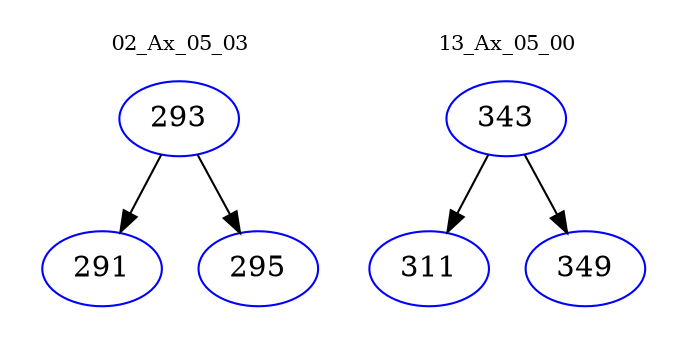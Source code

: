 digraph{
subgraph cluster_0 {
color = white
label = "02_Ax_05_03";
fontsize=10;
T0_293 [label="293", color="blue"]
T0_293 -> T0_291 [color="black"]
T0_291 [label="291", color="blue"]
T0_293 -> T0_295 [color="black"]
T0_295 [label="295", color="blue"]
}
subgraph cluster_1 {
color = white
label = "13_Ax_05_00";
fontsize=10;
T1_343 [label="343", color="blue"]
T1_343 -> T1_311 [color="black"]
T1_311 [label="311", color="blue"]
T1_343 -> T1_349 [color="black"]
T1_349 [label="349", color="blue"]
}
}
